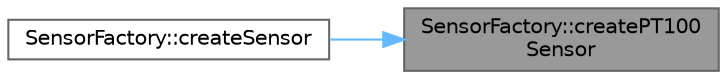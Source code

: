 digraph "SensorFactory::createPT100Sensor"
{
 // LATEX_PDF_SIZE
  bgcolor="transparent";
  edge [fontname=Helvetica,fontsize=10,labelfontname=Helvetica,labelfontsize=10];
  node [fontname=Helvetica,fontsize=10,shape=box,height=0.2,width=0.4];
  rankdir="RL";
  Node1 [id="Node000001",label="SensorFactory::createPT100\lSensor",height=0.2,width=0.4,color="gray40", fillcolor="grey60", style="filled", fontcolor="black",tooltip="Create a PT100 RTD sensor instance."];
  Node1 -> Node2 [id="edge1_Node000001_Node000002",dir="back",color="steelblue1",style="solid",tooltip=" "];
  Node2 [id="Node000002",label="SensorFactory::createSensor",height=0.2,width=0.4,color="grey40", fillcolor="white", style="filled",URL="$class_sensor_factory.html#a1a691b564c1b5a5f4ce08989980da7f1",tooltip="Create a sensor instance based on the provided configuration."];
}

